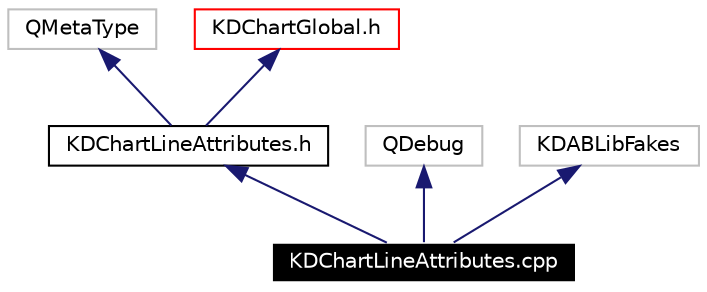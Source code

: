 digraph G
{
  edge [fontname="Helvetica",fontsize=10,labelfontname="Helvetica",labelfontsize=10];
  node [fontname="Helvetica",fontsize=10,shape=record];
  Node2015 [label="KDChartLineAttributes.cpp",height=0.2,width=0.4,color="white", fillcolor="black", style="filled" fontcolor="white"];
  Node2016 -> Node2015 [dir=back,color="midnightblue",fontsize=10,style="solid",fontname="Helvetica"];
  Node2016 [label="KDChartLineAttributes.h",height=0.2,width=0.4,color="black",URL="$_k_d_chart_line_attributes_8h.html"];
  Node2017 -> Node2016 [dir=back,color="midnightblue",fontsize=10,style="solid",fontname="Helvetica"];
  Node2017 [label="QMetaType",height=0.2,width=0.4,color="grey75"];
  Node2018 -> Node2016 [dir=back,color="midnightblue",fontsize=10,style="solid",fontname="Helvetica"];
  Node2018 [label="KDChartGlobal.h",height=0.2,width=0.4,color="red",URL="$_k_d_chart_global_8h.html"];
  Node2024 -> Node2015 [dir=back,color="midnightblue",fontsize=10,style="solid",fontname="Helvetica"];
  Node2024 [label="QDebug",height=0.2,width=0.4,color="grey75"];
  Node2025 -> Node2015 [dir=back,color="midnightblue",fontsize=10,style="solid",fontname="Helvetica"];
  Node2025 [label="KDABLibFakes",height=0.2,width=0.4,color="grey75"];
}
